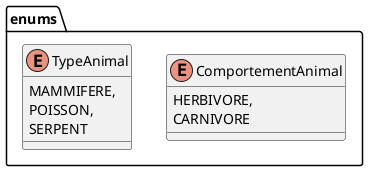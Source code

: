 @startuml Enums
package enums {
    enum ComportementAnimal {
        HERBIVORE,
        CARNIVORE
    }

    enum TypeAnimal {
        MAMMIFERE,
        POISSON,
        SERPENT
    }
}
@enduml
